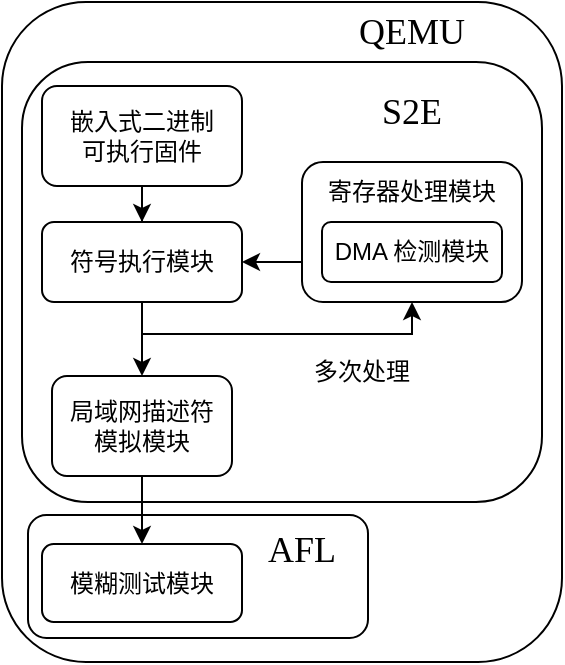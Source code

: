 <mxfile version="19.0.0" type="github" pages="7">
  <diagram id="nE82t7Sst-BgRWtlC8uI" name="系统结构">
    <mxGraphModel dx="1038" dy="527" grid="1" gridSize="10" guides="1" tooltips="1" connect="1" arrows="1" fold="1" page="1" pageScale="1" pageWidth="827" pageHeight="1169" math="0" shadow="0">
      <root>
        <mxCell id="0" />
        <mxCell id="1" parent="0" />
        <mxCell id="rAHRE5KFRPkHDP4VCmhV-14" value="" style="rounded=1;whiteSpace=wrap;html=1;fontFamily=Lucida Console;" parent="1" vertex="1">
          <mxGeometry x="190" y="130" width="280" height="330" as="geometry" />
        </mxCell>
        <mxCell id="rAHRE5KFRPkHDP4VCmhV-17" value="" style="rounded=1;whiteSpace=wrap;html=1;strokeWidth=1;fontFamily=Lucida Console;" parent="1" vertex="1">
          <mxGeometry x="200" y="160" width="260" height="220" as="geometry" />
        </mxCell>
        <mxCell id="rAHRE5KFRPkHDP4VCmhV-6" style="edgeStyle=orthogonalEdgeStyle;rounded=0;orthogonalLoop=1;jettySize=auto;html=1;fontFamily=Lucida Console;" parent="1" source="rAHRE5KFRPkHDP4VCmhV-1" target="rAHRE5KFRPkHDP4VCmhV-2" edge="1">
          <mxGeometry relative="1" as="geometry" />
        </mxCell>
        <mxCell id="rAHRE5KFRPkHDP4VCmhV-1" value="&lt;div&gt;嵌入式二进制&lt;/div&gt;&lt;div&gt;可执行固件&lt;/div&gt;" style="rounded=1;whiteSpace=wrap;html=1;fontFamily=Lucida Console;" parent="1" vertex="1">
          <mxGeometry x="210" y="172" width="100" height="50" as="geometry" />
        </mxCell>
        <mxCell id="rAHRE5KFRPkHDP4VCmhV-7" style="edgeStyle=orthogonalEdgeStyle;rounded=0;orthogonalLoop=1;jettySize=auto;html=1;fontFamily=Lucida Console;" parent="1" source="rAHRE5KFRPkHDP4VCmhV-2" target="rAHRE5KFRPkHDP4VCmhV-4" edge="1">
          <mxGeometry relative="1" as="geometry" />
        </mxCell>
        <mxCell id="rAHRE5KFRPkHDP4VCmhV-10" style="edgeStyle=orthogonalEdgeStyle;rounded=0;orthogonalLoop=1;jettySize=auto;html=1;entryX=0.5;entryY=1;entryDx=0;entryDy=0;fontFamily=Lucida Console;" parent="1" target="rAHRE5KFRPkHDP4VCmhV-3" edge="1">
          <mxGeometry relative="1" as="geometry">
            <Array as="points">
              <mxPoint x="260" y="296" />
              <mxPoint x="395" y="296" />
            </Array>
            <mxPoint x="260" y="276" as="sourcePoint" />
            <mxPoint x="395" y="276" as="targetPoint" />
          </mxGeometry>
        </mxCell>
        <mxCell id="rAHRE5KFRPkHDP4VCmhV-2" value="符号执行模块" style="rounded=1;whiteSpace=wrap;html=1;fontFamily=Lucida Console;" parent="1" vertex="1">
          <mxGeometry x="210" y="240" width="100" height="40" as="geometry" />
        </mxCell>
        <mxCell id="rAHRE5KFRPkHDP4VCmhV-11" style="edgeStyle=orthogonalEdgeStyle;rounded=0;orthogonalLoop=1;jettySize=auto;html=1;entryX=1;entryY=0.5;entryDx=0;entryDy=0;fontFamily=Lucida Console;" parent="1" source="rAHRE5KFRPkHDP4VCmhV-3" target="rAHRE5KFRPkHDP4VCmhV-2" edge="1">
          <mxGeometry relative="1" as="geometry">
            <Array as="points">
              <mxPoint x="330" y="260" />
              <mxPoint x="330" y="260" />
            </Array>
          </mxGeometry>
        </mxCell>
        <mxCell id="rAHRE5KFRPkHDP4VCmhV-3" value="" style="rounded=1;whiteSpace=wrap;html=1;fontFamily=Lucida Console;" parent="1" vertex="1">
          <mxGeometry x="340" y="210" width="110" height="70" as="geometry" />
        </mxCell>
        <mxCell id="rAHRE5KFRPkHDP4VCmhV-19" value="" style="rounded=1;whiteSpace=wrap;html=1;fontFamily=Lucida Console;" parent="1" vertex="1">
          <mxGeometry x="203" y="386.5" width="170" height="61.5" as="geometry" />
        </mxCell>
        <mxCell id="rAHRE5KFRPkHDP4VCmhV-12" style="edgeStyle=orthogonalEdgeStyle;rounded=0;orthogonalLoop=1;jettySize=auto;html=1;entryX=0.5;entryY=0;entryDx=0;entryDy=0;fontFamily=Lucida Console;" parent="1" source="rAHRE5KFRPkHDP4VCmhV-4" target="rAHRE5KFRPkHDP4VCmhV-5" edge="1">
          <mxGeometry relative="1" as="geometry" />
        </mxCell>
        <mxCell id="rAHRE5KFRPkHDP4VCmhV-4" value="&lt;div&gt;局域网描述符&lt;/div&gt;&lt;div&gt;模拟模块&lt;/div&gt;" style="rounded=1;whiteSpace=wrap;html=1;fontFamily=Lucida Console;" parent="1" vertex="1">
          <mxGeometry x="215" y="317" width="90" height="50" as="geometry" />
        </mxCell>
        <mxCell id="rAHRE5KFRPkHDP4VCmhV-5" value="模糊测试模块" style="rounded=1;whiteSpace=wrap;html=1;fontFamily=Lucida Console;" parent="1" vertex="1">
          <mxGeometry x="210" y="401" width="100" height="39" as="geometry" />
        </mxCell>
        <mxCell id="rAHRE5KFRPkHDP4VCmhV-13" value="多次处理" style="text;html=1;strokeColor=none;fillColor=none;align=center;verticalAlign=middle;whiteSpace=wrap;rounded=0;fontFamily=Lucida Console;" parent="1" vertex="1">
          <mxGeometry x="340" y="300" width="60" height="30" as="geometry" />
        </mxCell>
        <mxCell id="rAHRE5KFRPkHDP4VCmhV-15" value="QEMU" style="text;html=1;strokeColor=none;fillColor=none;align=center;verticalAlign=middle;whiteSpace=wrap;rounded=0;dashed=1;fontFamily=Lucida Console;fontSize=18;" parent="1" vertex="1">
          <mxGeometry x="365" y="130" width="60" height="30" as="geometry" />
        </mxCell>
        <mxCell id="rAHRE5KFRPkHDP4VCmhV-18" value="S2E" style="text;html=1;strokeColor=none;fillColor=none;align=center;verticalAlign=middle;whiteSpace=wrap;rounded=0;dashed=1;fontFamily=Lucida Console;fontSize=18;" parent="1" vertex="1">
          <mxGeometry x="365" y="170" width="60" height="30" as="geometry" />
        </mxCell>
        <mxCell id="rAHRE5KFRPkHDP4VCmhV-20" value="AFL" style="text;html=1;strokeColor=none;fillColor=none;align=center;verticalAlign=middle;whiteSpace=wrap;rounded=0;dashed=1;fontFamily=Lucida Console;fontSize=18;" parent="1" vertex="1">
          <mxGeometry x="310" y="388.5" width="60" height="31.5" as="geometry" />
        </mxCell>
        <mxCell id="Z4cevCgZ3b8IsnEyB7Fx-1" value="DMA 检测模块" style="rounded=1;whiteSpace=wrap;html=1;" parent="1" vertex="1">
          <mxGeometry x="350" y="240" width="90" height="30" as="geometry" />
        </mxCell>
        <mxCell id="Z4cevCgZ3b8IsnEyB7Fx-2" value="寄存器处理模块" style="text;html=1;strokeColor=none;fillColor=none;align=center;verticalAlign=middle;whiteSpace=wrap;rounded=0;" parent="1" vertex="1">
          <mxGeometry x="350" y="210" width="90" height="30" as="geometry" />
        </mxCell>
      </root>
    </mxGraphModel>
  </diagram>
  <diagram id="QO6tgRFM_uS9HsGCGXgm" name="stateRegs">
    <mxGraphModel dx="1038" dy="527" grid="1" gridSize="10" guides="1" tooltips="1" connect="1" arrows="1" fold="1" page="1" pageScale="1" pageWidth="827" pageHeight="1169" math="0" shadow="0">
      <root>
        <mxCell id="0" />
        <mxCell id="1" parent="0" />
        <mxCell id="sjK3bK2tMlIkLwq6b-C--11" style="edgeStyle=orthogonalEdgeStyle;rounded=0;orthogonalLoop=1;jettySize=auto;html=1;entryX=0;entryY=0.5;entryDx=0;entryDy=0;fontFamily=Lucida Console;fontSize=12;" parent="1" source="p0mA4CcjupdVkxjA83lO-1" target="sjK3bK2tMlIkLwq6b-C--1" edge="1">
          <mxGeometry relative="1" as="geometry" />
        </mxCell>
        <mxCell id="xzRoaH3L9oUf6qEcPGD4-3" style="edgeStyle=orthogonalEdgeStyle;rounded=0;orthogonalLoop=1;jettySize=auto;html=1;entryX=0;entryY=0.25;entryDx=0;entryDy=0;" parent="1" source="p0mA4CcjupdVkxjA83lO-1" target="p0mA4CcjupdVkxjA83lO-2" edge="1">
          <mxGeometry relative="1" as="geometry">
            <Array as="points">
              <mxPoint x="150" y="265" />
              <mxPoint x="150" y="138" />
            </Array>
          </mxGeometry>
        </mxCell>
        <mxCell id="p0mA4CcjupdVkxjA83lO-1" value="改变状态" style="rounded=1;whiteSpace=wrap;html=1;fontFamily=Lucida Console;fontSize=12;strokeWidth=1;" parent="1" vertex="1">
          <mxGeometry x="181.25" y="245" width="74.5" height="30" as="geometry" />
        </mxCell>
        <mxCell id="sjK3bK2tMlIkLwq6b-C--5" style="edgeStyle=orthogonalEdgeStyle;rounded=0;orthogonalLoop=1;jettySize=auto;html=1;fontFamily=Lucida Console;fontSize=12;" parent="1" source="p0mA4CcjupdVkxjA83lO-2" target="p0mA4CcjupdVkxjA83lO-4" edge="1">
          <mxGeometry relative="1" as="geometry" />
        </mxCell>
        <mxCell id="sjK3bK2tMlIkLwq6b-C--14" style="edgeStyle=orthogonalEdgeStyle;rounded=0;orthogonalLoop=1;jettySize=auto;html=1;entryX=0.5;entryY=0;entryDx=0;entryDy=0;fontFamily=Lucida Console;fontSize=12;" parent="1" source="p0mA4CcjupdVkxjA83lO-2" target="sjK3bK2tMlIkLwq6b-C--4" edge="1">
          <mxGeometry relative="1" as="geometry" />
        </mxCell>
        <mxCell id="p0mA4CcjupdVkxjA83lO-2" value="&lt;div style=&quot;font-size: 12px&quot;&gt;监测寄存器写&lt;/div&gt;" style="rounded=1;whiteSpace=wrap;html=1;fontFamily=Lucida Console;fontSize=12;strokeWidth=1;" parent="1" vertex="1">
          <mxGeometry x="177" y="130" width="83" height="30" as="geometry" />
        </mxCell>
        <mxCell id="sjK3bK2tMlIkLwq6b-C--6" style="edgeStyle=orthogonalEdgeStyle;rounded=0;orthogonalLoop=1;jettySize=auto;html=1;fontFamily=Lucida Console;fontSize=12;" parent="1" source="p0mA4CcjupdVkxjA83lO-4" target="p0mA4CcjupdVkxjA83lO-1" edge="1">
          <mxGeometry relative="1" as="geometry">
            <Array as="points">
              <mxPoint x="218" y="270" />
              <mxPoint x="218" y="270" />
            </Array>
          </mxGeometry>
        </mxCell>
        <mxCell id="xzRoaH3L9oUf6qEcPGD4-1" style="edgeStyle=orthogonalEdgeStyle;rounded=0;orthogonalLoop=1;jettySize=auto;html=1;entryX=0;entryY=0.25;entryDx=0;entryDy=0;" parent="1" source="p0mA4CcjupdVkxjA83lO-4" target="p0mA4CcjupdVkxjA83lO-2" edge="1">
          <mxGeometry relative="1" as="geometry">
            <Array as="points">
              <mxPoint x="150" y="200" />
              <mxPoint x="150" y="138" />
            </Array>
          </mxGeometry>
        </mxCell>
        <mxCell id="p0mA4CcjupdVkxjA83lO-4" value="&lt;div style=&quot;font-size: 13px&quot;&gt;&lt;font style=&quot;font-size: 13px&quot;&gt;状态变化&lt;/font&gt;&lt;/div&gt;&lt;div style=&quot;font-size: 13px&quot;&gt;&lt;font style=&quot;font-size: 13px&quot;&gt;条件触发&lt;/font&gt;&lt;/div&gt;" style="rhombus;whiteSpace=wrap;html=1;fontFamily=Lucida Console;fontSize=13;strokeWidth=1;" parent="1" vertex="1">
          <mxGeometry x="163.5" y="175" width="110" height="50" as="geometry" />
        </mxCell>
        <mxCell id="sjK3bK2tMlIkLwq6b-C--15" style="edgeStyle=orthogonalEdgeStyle;rounded=0;orthogonalLoop=1;jettySize=auto;html=1;entryX=0.5;entryY=0;entryDx=0;entryDy=0;fontFamily=Lucida Console;fontSize=12;" parent="1" source="sjK3bK2tMlIkLwq6b-C--1" target="sjK3bK2tMlIkLwq6b-C--3" edge="1">
          <mxGeometry relative="1" as="geometry" />
        </mxCell>
        <mxCell id="sjK3bK2tMlIkLwq6b-C--1" value="判别状态" style="rhombus;whiteSpace=wrap;html=1;fontFamily=Lucida Console;fontSize=12;strokeWidth=1;" parent="1" vertex="1">
          <mxGeometry x="293" y="240" width="79" height="40" as="geometry" />
        </mxCell>
        <mxCell id="sjK3bK2tMlIkLwq6b-C--18" style="edgeStyle=orthogonalEdgeStyle;rounded=0;orthogonalLoop=1;jettySize=auto;html=1;entryX=1;entryY=0.5;entryDx=0;entryDy=0;fontFamily=Lucida Console;fontSize=12;" parent="1" source="sjK3bK2tMlIkLwq6b-C--3" target="sjK3bK2tMlIkLwq6b-C--16" edge="1">
          <mxGeometry relative="1" as="geometry" />
        </mxCell>
        <mxCell id="sjK3bK2tMlIkLwq6b-C--3" value="改变返回值" style="rounded=1;whiteSpace=wrap;html=1;fontFamily=Lucida Console;fontSize=12;strokeWidth=1;" parent="1" vertex="1">
          <mxGeometry x="294" y="300" width="77" height="30" as="geometry" />
        </mxCell>
        <mxCell id="xzRoaH3L9oUf6qEcPGD4-4" style="edgeStyle=orthogonalEdgeStyle;rounded=0;orthogonalLoop=1;jettySize=auto;html=1;entryX=0.5;entryY=0;entryDx=0;entryDy=0;" parent="1" source="sjK3bK2tMlIkLwq6b-C--4" target="sjK3bK2tMlIkLwq6b-C--1" edge="1">
          <mxGeometry relative="1" as="geometry" />
        </mxCell>
        <mxCell id="sjK3bK2tMlIkLwq6b-C--4" value="监测寄存器读" style="rounded=1;whiteSpace=wrap;html=1;fontFamily=Lucida Console;fontSize=12;strokeWidth=1;" parent="1" vertex="1">
          <mxGeometry x="289" y="182.5" width="87" height="35" as="geometry" />
        </mxCell>
        <mxCell id="sjK3bK2tMlIkLwq6b-C--16" value="生成符号值或具体值" style="rounded=1;whiteSpace=wrap;html=1;fontFamily=Lucida Console;fontSize=12;strokeWidth=1;" parent="1" vertex="1">
          <mxGeometry x="153.5" y="297.5" width="120" height="35" as="geometry" />
        </mxCell>
      </root>
    </mxGraphModel>
  </diagram>
  <diagram id="dLi7Fgwwqg6hsa0oKMWj" name="简单寄存器">
    <mxGraphModel dx="1038" dy="527" grid="1" gridSize="10" guides="1" tooltips="1" connect="1" arrows="1" fold="1" page="1" pageScale="1" pageWidth="827" pageHeight="1169" math="0" shadow="0">
      <root>
        <mxCell id="0" />
        <mxCell id="1" parent="0" />
        <mxCell id="0J7h_9KJz-B0SUihUd5I-4" style="edgeStyle=orthogonalEdgeStyle;rounded=0;orthogonalLoop=1;jettySize=auto;html=1;entryX=0.5;entryY=0;entryDx=0;entryDy=0;fontFamily=Lucida Console;fontSize=12;" parent="1" source="0J7h_9KJz-B0SUihUd5I-1" target="0J7h_9KJz-B0SUihUd5I-2" edge="1">
          <mxGeometry relative="1" as="geometry" />
        </mxCell>
        <mxCell id="0J7h_9KJz-B0SUihUd5I-1" value="输入固件" style="rounded=1;whiteSpace=wrap;html=1;fontFamily=Lucida Console;fontSize=12;strokeWidth=1;" parent="1" vertex="1">
          <mxGeometry x="240" y="140" width="100" height="50" as="geometry" />
        </mxCell>
        <mxCell id="0J7h_9KJz-B0SUihUd5I-5" style="edgeStyle=orthogonalEdgeStyle;rounded=0;orthogonalLoop=1;jettySize=auto;html=1;fontFamily=Lucida Console;fontSize=12;" parent="1" source="0J7h_9KJz-B0SUihUd5I-2" target="0J7h_9KJz-B0SUihUd5I-3" edge="1">
          <mxGeometry relative="1" as="geometry" />
        </mxCell>
        <mxCell id="0J7h_9KJz-B0SUihUd5I-2" value="&lt;div&gt;特殊寄存器&lt;/div&gt;&lt;div&gt;特殊处理&lt;/div&gt;" style="rounded=1;whiteSpace=wrap;html=1;fontFamily=Lucida Console;fontSize=12;strokeWidth=1;" parent="1" vertex="1">
          <mxGeometry x="240" y="210" width="100" height="50" as="geometry" />
        </mxCell>
        <mxCell id="0J7h_9KJz-B0SUihUd5I-3" value="&lt;div&gt;其余寄存器&lt;/div&gt;&lt;div&gt;交给符号执行&lt;br&gt;&lt;/div&gt;" style="rounded=1;whiteSpace=wrap;html=1;fontFamily=Lucida Console;fontSize=12;strokeWidth=1;" parent="1" vertex="1">
          <mxGeometry x="240" y="280" width="100" height="50" as="geometry" />
        </mxCell>
      </root>
    </mxGraphModel>
  </diagram>
  <diagram id="5a1l8ZWmhHncDZ0eMIBK" name="normal-peripheral">
    <mxGraphModel dx="1038" dy="527" grid="1" gridSize="10" guides="1" tooltips="1" connect="1" arrows="1" fold="1" page="1" pageScale="1" pageWidth="827" pageHeight="1169" math="0" shadow="0">
      <root>
        <mxCell id="0" />
        <mxCell id="1" parent="0" />
        <mxCell id="ckRPrLF6z9kvrbaR56zv-40" value="" style="rounded=1;whiteSpace=wrap;html=1;fontSize=11;fillColor=#d5e8d4;strokeColor=#82b366;" parent="1" vertex="1">
          <mxGeometry x="401" y="320.5" width="239" height="79.5" as="geometry" />
        </mxCell>
        <mxCell id="ckRPrLF6z9kvrbaR56zv-37" value="" style="rounded=1;whiteSpace=wrap;html=1;fillColor=#d5e8d4;strokeColor=#82b366;" parent="1" vertex="1">
          <mxGeometry x="280" y="229" width="250" height="60" as="geometry" />
        </mxCell>
        <mxCell id="ckRPrLF6z9kvrbaR56zv-36" style="edgeStyle=orthogonalEdgeStyle;rounded=0;orthogonalLoop=1;jettySize=auto;html=1;entryX=0.5;entryY=0;entryDx=0;entryDy=0;" parent="1" source="ckRPrLF6z9kvrbaR56zv-1" target="ckRPrLF6z9kvrbaR56zv-4" edge="1">
          <mxGeometry relative="1" as="geometry">
            <Array as="points">
              <mxPoint x="335" y="230" />
              <mxPoint x="335" y="230" />
            </Array>
          </mxGeometry>
        </mxCell>
        <mxCell id="ckRPrLF6z9kvrbaR56zv-1" value="s2e 符号执行框架" style="rounded=1;whiteSpace=wrap;html=1;fillColor=#dae8fc;strokeColor=#6c8ebf;" parent="1" vertex="1">
          <mxGeometry x="284.25" y="180" width="107.5" height="40" as="geometry" />
        </mxCell>
        <mxCell id="ckRPrLF6z9kvrbaR56zv-42" style="edgeStyle=orthogonalEdgeStyle;rounded=0;orthogonalLoop=1;jettySize=auto;html=1;fontSize=11;" parent="1" source="ckRPrLF6z9kvrbaR56zv-4" target="ckRPrLF6z9kvrbaR56zv-16" edge="1">
          <mxGeometry relative="1" as="geometry">
            <Array as="points">
              <mxPoint x="340" y="300" />
              <mxPoint x="340" y="300" />
            </Array>
          </mxGeometry>
        </mxCell>
        <mxCell id="ckRPrLF6z9kvrbaR56zv-4" value="初始化数字值V" style="rounded=1;whiteSpace=wrap;html=1;fillColor=#dae8fc;strokeColor=#6c8ebf;" parent="1" vertex="1">
          <mxGeometry x="287.5" y="242" width="95" height="40" as="geometry" />
        </mxCell>
        <mxCell id="ckRPrLF6z9kvrbaR56zv-39" style="edgeStyle=orthogonalEdgeStyle;rounded=0;orthogonalLoop=1;jettySize=auto;html=1;entryX=0.801;entryY=0.994;entryDx=0;entryDy=0;entryPerimeter=0;fontSize=11;" parent="1" source="ckRPrLF6z9kvrbaR56zv-5" target="ckRPrLF6z9kvrbaR56zv-8" edge="1">
          <mxGeometry relative="1" as="geometry">
            <Array as="points">
              <mxPoint x="560" y="330" />
              <mxPoint x="484" y="330" />
            </Array>
          </mxGeometry>
        </mxCell>
        <mxCell id="ckRPrLF6z9kvrbaR56zv-5" value="对V 赋值" style="rounded=1;whiteSpace=wrap;html=1;fillColor=#dae8fc;strokeColor=#6c8ebf;" parent="1" vertex="1">
          <mxGeometry x="550" y="343.5" width="80" height="35" as="geometry" />
        </mxCell>
        <mxCell id="ckRPrLF6z9kvrbaR56zv-28" style="edgeStyle=orthogonalEdgeStyle;rounded=0;orthogonalLoop=1;jettySize=auto;html=1;" parent="1" source="ckRPrLF6z9kvrbaR56zv-6" target="ckRPrLF6z9kvrbaR56zv-8" edge="1">
          <mxGeometry relative="1" as="geometry">
            <Array as="points">
              <mxPoint x="469" y="320" />
              <mxPoint x="469" y="320" />
            </Array>
          </mxGeometry>
        </mxCell>
        <mxCell id="ckRPrLF6z9kvrbaR56zv-32" style="edgeStyle=orthogonalEdgeStyle;rounded=0;orthogonalLoop=1;jettySize=auto;html=1;entryX=0;entryY=0.5;entryDx=0;entryDy=0;" parent="1" source="ckRPrLF6z9kvrbaR56zv-6" target="ckRPrLF6z9kvrbaR56zv-5" edge="1">
          <mxGeometry relative="1" as="geometry" />
        </mxCell>
        <mxCell id="ckRPrLF6z9kvrbaR56zv-6" value="&lt;div&gt;根据内存地址&lt;/div&gt;&lt;div&gt;进行判断&lt;/div&gt;" style="rhombus;whiteSpace=wrap;html=1;fillColor=#fff2cc;strokeColor=#d6b656;" parent="1" vertex="1">
          <mxGeometry x="414" y="329" width="110" height="64" as="geometry" />
        </mxCell>
        <mxCell id="ckRPrLF6z9kvrbaR56zv-25" style="edgeStyle=orthogonalEdgeStyle;rounded=0;orthogonalLoop=1;jettySize=auto;html=1;entryX=1;entryY=0.5;entryDx=0;entryDy=0;" parent="1" source="ckRPrLF6z9kvrbaR56zv-8" target="ckRPrLF6z9kvrbaR56zv-1" edge="1">
          <mxGeometry relative="1" as="geometry">
            <Array as="points">
              <mxPoint x="440" y="200" />
            </Array>
          </mxGeometry>
        </mxCell>
        <mxCell id="ckRPrLF6z9kvrbaR56zv-8" value="&lt;div&gt;利用V生成具体&lt;/div&gt;&lt;div&gt;或符号值&lt;/div&gt;" style="rounded=1;whiteSpace=wrap;html=1;fillColor=#dae8fc;strokeColor=#6c8ebf;" parent="1" vertex="1">
          <mxGeometry x="407" y="240" width="96" height="40" as="geometry" />
        </mxCell>
        <mxCell id="ckRPrLF6z9kvrbaR56zv-30" style="edgeStyle=orthogonalEdgeStyle;rounded=0;orthogonalLoop=1;jettySize=auto;html=1;entryX=0;entryY=0.5;entryDx=0;entryDy=0;" parent="1" source="ckRPrLF6z9kvrbaR56zv-16" target="ckRPrLF6z9kvrbaR56zv-6" edge="1">
          <mxGeometry relative="1" as="geometry" />
        </mxCell>
        <mxCell id="ckRPrLF6z9kvrbaR56zv-16" value="传入的参数" style="swimlane;fontStyle=0;childLayout=stackLayout;horizontal=1;startSize=30;horizontalStack=0;resizeParent=1;resizeParentMax=0;resizeLast=0;collapsible=1;marginBottom=0;fillColor=#dae8fc;strokeColor=#6c8ebf;" parent="1" vertex="1">
          <mxGeometry x="288" y="300" width="95" height="120" as="geometry" />
        </mxCell>
        <mxCell id="ckRPrLF6z9kvrbaR56zv-17" value="寄存器内存地址" style="text;strokeColor=#82b366;fillColor=#d5e8d4;align=left;verticalAlign=middle;spacingLeft=4;spacingRight=4;overflow=hidden;points=[[0,0.5],[1,0.5]];portConstraint=eastwest;rotatable=0;" parent="ckRPrLF6z9kvrbaR56zv-16" vertex="1">
          <mxGeometry y="30" width="95" height="30" as="geometry" />
        </mxCell>
        <mxCell id="ckRPrLF6z9kvrbaR56zv-18" value="寄存器内的值" style="text;strokeColor=#6c8ebf;fillColor=#dae8fc;align=left;verticalAlign=middle;spacingLeft=4;spacingRight=4;overflow=hidden;points=[[0,0.5],[1,0.5]];portConstraint=eastwest;rotatable=0;" parent="ckRPrLF6z9kvrbaR56zv-16" vertex="1">
          <mxGeometry y="60" width="95" height="30" as="geometry" />
        </mxCell>
        <mxCell id="ckRPrLF6z9kvrbaR56zv-19" value="指向 V 的指针" style="text;strokeColor=#82b366;fillColor=#d5e8d4;align=left;verticalAlign=middle;spacingLeft=4;spacingRight=4;overflow=hidden;points=[[0,0.5],[1,0.5]];portConstraint=eastwest;rotatable=0;" parent="ckRPrLF6z9kvrbaR56zv-16" vertex="1">
          <mxGeometry y="90" width="95" height="30" as="geometry" />
        </mxCell>
        <mxCell id="ckRPrLF6z9kvrbaR56zv-38" value="&lt;div style=&quot;font-size: 11px;&quot;&gt;监&lt;/div&gt;&lt;div style=&quot;font-size: 11px;&quot;&gt;控&lt;/div&gt;&lt;div style=&quot;font-size: 11px;&quot;&gt;函&lt;/div&gt;&lt;div style=&quot;font-size: 11px;&quot;&gt;数&lt;/div&gt;" style="text;html=1;strokeColor=none;fillColor=none;align=center;verticalAlign=middle;whiteSpace=wrap;rounded=0;fontSize=11;" parent="1" vertex="1">
          <mxGeometry x="500" y="229" width="32" height="60" as="geometry" />
        </mxCell>
        <mxCell id="ckRPrLF6z9kvrbaR56zv-41" value="具体函数" style="text;html=1;strokeColor=none;fillColor=none;align=center;verticalAlign=middle;whiteSpace=wrap;rounded=0;fontSize=11;" parent="1" vertex="1">
          <mxGeometry x="575" y="318" width="60" height="30" as="geometry" />
        </mxCell>
      </root>
    </mxGraphModel>
  </diagram>
  <diagram id="0EYNLafy1CXaOQUrjuML" name="ETH block">
    <mxGraphModel dx="1038" dy="527" grid="1" gridSize="10" guides="1" tooltips="1" connect="1" arrows="1" fold="1" page="1" pageScale="1" pageWidth="827" pageHeight="1169" math="0" shadow="0">
      <root>
        <mxCell id="0" />
        <mxCell id="1" parent="0" />
        <mxCell id="NP2Zr7fTc2TJIHVX4eCN-40" value="" style="rounded=0;whiteSpace=wrap;html=1;fontSize=11;fillColor=#f8cecc;strokeColor=#b85450;" parent="1" vertex="1">
          <mxGeometry x="50" y="80" width="60" height="270" as="geometry" />
        </mxCell>
        <mxCell id="NP2Zr7fTc2TJIHVX4eCN-38" value="" style="rounded=0;whiteSpace=wrap;html=1;fontSize=11;fillColor=#fff2cc;strokeColor=#d6b656;" parent="1" vertex="1">
          <mxGeometry x="120" y="80" width="220" height="270" as="geometry" />
        </mxCell>
        <mxCell id="NP2Zr7fTc2TJIHVX4eCN-29" style="edgeStyle=orthogonalEdgeStyle;rounded=0;orthogonalLoop=1;jettySize=auto;html=1;fontSize=11;startArrow=classic;startFill=1;entryX=0.001;entryY=0.347;entryDx=0;entryDy=0;entryPerimeter=0;" parent="1" source="NP2Zr7fTc2TJIHVX4eCN-22" target="NP2Zr7fTc2TJIHVX4eCN-20" edge="1">
          <mxGeometry relative="1" as="geometry">
            <mxPoint x="350" y="170" as="targetPoint" />
            <Array as="points">
              <mxPoint x="350" y="170" />
            </Array>
          </mxGeometry>
        </mxCell>
        <mxCell id="NP2Zr7fTc2TJIHVX4eCN-22" value="" style="rounded=0;whiteSpace=wrap;html=1;fontSize=11;fillColor=#dae8fc;strokeColor=#6c8ebf;" parent="1" vertex="1">
          <mxGeometry x="124" y="140" width="210" height="60" as="geometry" />
        </mxCell>
        <mxCell id="NP2Zr7fTc2TJIHVX4eCN-31" value="MDC" style="edgeStyle=orthogonalEdgeStyle;rounded=0;orthogonalLoop=1;jettySize=auto;html=1;entryX=0;entryY=0.75;entryDx=0;entryDy=0;fontSize=11;startArrow=none;startFill=0;" parent="1" source="NP2Zr7fTc2TJIHVX4eCN-20" target="NP2Zr7fTc2TJIHVX4eCN-17" edge="1">
          <mxGeometry relative="1" as="geometry">
            <Array as="points">
              <mxPoint x="550" y="275" />
              <mxPoint x="550" y="275" />
            </Array>
          </mxGeometry>
        </mxCell>
        <mxCell id="NP2Zr7fTc2TJIHVX4eCN-20" value="" style="rounded=0;whiteSpace=wrap;html=1;fontSize=11;fillColor=#dae8fc;strokeColor=#6c8ebf;" parent="1" vertex="1">
          <mxGeometry x="355" y="80" width="170" height="260" as="geometry" />
        </mxCell>
        <mxCell id="NP2Zr7fTc2TJIHVX4eCN-19" value="" style="rounded=0;whiteSpace=wrap;html=1;fontSize=11;fillColor=#dae8fc;strokeColor=#6c8ebf;" parent="1" vertex="1">
          <mxGeometry x="235" y="235" width="90" height="110" as="geometry" />
        </mxCell>
        <mxCell id="NP2Zr7fTc2TJIHVX4eCN-1" value="AHB Slave interface" style="rounded=0;whiteSpace=wrap;html=1;fontSize=11;rotation=-90;fillColor=#d5e8d4;strokeColor=#82b366;" parent="1" vertex="1">
          <mxGeometry x="20" y="150" width="120" height="30" as="geometry" />
        </mxCell>
        <mxCell id="NP2Zr7fTc2TJIHVX4eCN-3" value="&lt;div&gt;Bus matrix&lt;/div&gt;" style="shape=trapezoid;perimeter=trapezoidPerimeter;whiteSpace=wrap;html=1;fixedSize=1;fontSize=11;rotation=-90;fillColor=#d5e8d4;strokeColor=#82b366;" parent="1" vertex="1">
          <mxGeometry x="25" y="280" width="110" height="20" as="geometry" />
        </mxCell>
        <mxCell id="NP2Zr7fTc2TJIHVX4eCN-24" style="edgeStyle=orthogonalEdgeStyle;rounded=0;orthogonalLoop=1;jettySize=auto;html=1;fontSize=11;" parent="1" source="NP2Zr7fTc2TJIHVX4eCN-5" target="NP2Zr7fTc2TJIHVX4eCN-3" edge="1">
          <mxGeometry relative="1" as="geometry" />
        </mxCell>
        <mxCell id="NP2Zr7fTc2TJIHVX4eCN-25" style="edgeStyle=orthogonalEdgeStyle;rounded=0;orthogonalLoop=1;jettySize=auto;html=1;fontSize=11;" parent="1" source="NP2Zr7fTc2TJIHVX4eCN-5" target="NP2Zr7fTc2TJIHVX4eCN-19" edge="1">
          <mxGeometry relative="1" as="geometry" />
        </mxCell>
        <mxCell id="NP2Zr7fTc2TJIHVX4eCN-5" value="&lt;div&gt;Ethenet&lt;/div&gt;&lt;div&gt;DMA&lt;br&gt;&lt;/div&gt;" style="rounded=0;whiteSpace=wrap;html=1;fontSize=11;fillColor=#d5e8d4;strokeColor=#82b366;" parent="1" vertex="1">
          <mxGeometry x="140" y="270" width="60" height="40" as="geometry" />
        </mxCell>
        <mxCell id="NP2Zr7fTc2TJIHVX4eCN-23" style="edgeStyle=orthogonalEdgeStyle;rounded=0;orthogonalLoop=1;jettySize=auto;html=1;fontSize=11;startArrow=classic;startFill=1;exitX=0.004;exitY=0.451;exitDx=0;exitDy=0;exitPerimeter=0;entryX=0.481;entryY=0.974;entryDx=0;entryDy=0;entryPerimeter=0;" parent="1" source="NP2Zr7fTc2TJIHVX4eCN-22" target="NP2Zr7fTc2TJIHVX4eCN-1" edge="1">
          <mxGeometry relative="1" as="geometry">
            <mxPoint x="125" y="135" as="sourcePoint" />
            <mxPoint x="110" y="167" as="targetPoint" />
          </mxGeometry>
        </mxCell>
        <mxCell id="NP2Zr7fTc2TJIHVX4eCN-6" value="&lt;div&gt;DMA control &amp;amp;&lt;/div&gt;&lt;div&gt;status register&lt;br&gt;&lt;/div&gt;" style="rounded=0;whiteSpace=wrap;html=1;fontSize=11;fillColor=#d5e8d4;strokeColor=#82b366;" parent="1" vertex="1">
          <mxGeometry x="134" y="147.5" width="90" height="45" as="geometry" />
        </mxCell>
        <mxCell id="NP2Zr7fTc2TJIHVX4eCN-7" value="&lt;div&gt;Operation mode&lt;/div&gt;&lt;div&gt;register&lt;br&gt;&lt;/div&gt;" style="rounded=0;whiteSpace=wrap;html=1;fontSize=11;fillColor=#d5e8d4;strokeColor=#82b366;" parent="1" vertex="1">
          <mxGeometry x="234" y="147.5" width="90" height="45" as="geometry" />
        </mxCell>
        <mxCell id="NP2Zr7fTc2TJIHVX4eCN-26" style="edgeStyle=orthogonalEdgeStyle;rounded=0;orthogonalLoop=1;jettySize=auto;html=1;fontSize=11;startArrow=classic;startFill=1;" parent="1" source="NP2Zr7fTc2TJIHVX4eCN-8" edge="1">
          <mxGeometry relative="1" as="geometry">
            <mxPoint x="355" y="265" as="targetPoint" />
            <Array as="points">
              <mxPoint x="355" y="265" />
            </Array>
          </mxGeometry>
        </mxCell>
        <mxCell id="NP2Zr7fTc2TJIHVX4eCN-8" value="&lt;div&gt;2 Kbyte&lt;/div&gt;&lt;div&gt;RX FIFO&lt;br&gt;&lt;/div&gt;" style="rounded=0;whiteSpace=wrap;html=1;fontSize=11;fillColor=#d5e8d4;strokeColor=#82b366;" parent="1" vertex="1">
          <mxGeometry x="245" y="245" width="70" height="40" as="geometry" />
        </mxCell>
        <mxCell id="NP2Zr7fTc2TJIHVX4eCN-28" style="edgeStyle=orthogonalEdgeStyle;rounded=0;orthogonalLoop=1;jettySize=auto;html=1;entryX=-0.002;entryY=0.904;entryDx=0;entryDy=0;entryPerimeter=0;fontSize=11;startArrow=classic;startFill=1;" parent="1" source="NP2Zr7fTc2TJIHVX4eCN-9" target="NP2Zr7fTc2TJIHVX4eCN-20" edge="1">
          <mxGeometry relative="1" as="geometry">
            <Array as="points">
              <mxPoint x="345" y="315" />
              <mxPoint x="345" y="315" />
            </Array>
          </mxGeometry>
        </mxCell>
        <mxCell id="NP2Zr7fTc2TJIHVX4eCN-9" value="&lt;div&gt;2 Kbyte&lt;/div&gt;&lt;div&gt;TX FIFO&lt;br&gt;&lt;/div&gt;" style="rounded=0;whiteSpace=wrap;html=1;fontSize=11;fillColor=#d5e8d4;strokeColor=#82b366;" parent="1" vertex="1">
          <mxGeometry x="245" y="295" width="70" height="40" as="geometry" />
        </mxCell>
        <mxCell id="NP2Zr7fTc2TJIHVX4eCN-10" value="&lt;div&gt;MAC &lt;br&gt;&lt;/div&gt;&lt;div&gt;control&lt;/div&gt;&lt;div&gt;registers&lt;br&gt;&lt;/div&gt;" style="rounded=0;whiteSpace=wrap;html=1;fontSize=11;fillColor=#d5e8d4;strokeColor=#82b366;" parent="1" vertex="1">
          <mxGeometry x="380" y="157.5" width="120" height="60" as="geometry" />
        </mxCell>
        <mxCell id="NP2Zr7fTc2TJIHVX4eCN-11" value="&lt;div&gt;checksum&lt;/div&gt;&lt;div&gt;offload&lt;br&gt;&lt;/div&gt;" style="rounded=0;whiteSpace=wrap;html=1;fontSize=11;fillColor=#d5e8d4;strokeColor=#82b366;" parent="1" vertex="1">
          <mxGeometry x="365" y="245" width="70" height="40" as="geometry" />
        </mxCell>
        <mxCell id="NP2Zr7fTc2TJIHVX4eCN-12" value="&lt;div&gt;PTP&lt;/div&gt;&lt;div&gt;IEEE 1588&lt;br&gt;&lt;/div&gt;" style="rounded=0;whiteSpace=wrap;html=1;fontSize=11;fillColor=#d5e8d4;strokeColor=#82b366;" parent="1" vertex="1">
          <mxGeometry x="445" y="245" width="70" height="40" as="geometry" />
        </mxCell>
        <mxCell id="NP2Zr7fTc2TJIHVX4eCN-13" value="PMT" style="rounded=0;whiteSpace=wrap;html=1;fontSize=11;fillColor=#d5e8d4;strokeColor=#82b366;" parent="1" vertex="1">
          <mxGeometry x="365" y="295" width="70" height="40" as="geometry" />
        </mxCell>
        <mxCell id="NP2Zr7fTc2TJIHVX4eCN-14" value="MMC" style="rounded=0;whiteSpace=wrap;html=1;fontSize=11;fillColor=#d5e8d4;strokeColor=#82b366;" parent="1" vertex="1">
          <mxGeometry x="445" y="295" width="70" height="40" as="geometry" />
        </mxCell>
        <mxCell id="NP2Zr7fTc2TJIHVX4eCN-35" value="MII" style="edgeStyle=orthogonalEdgeStyle;rounded=0;orthogonalLoop=1;jettySize=auto;html=1;fontSize=11;startArrow=none;startFill=0;exitX=0.25;exitY=0;exitDx=0;exitDy=0;" parent="1" source="NP2Zr7fTc2TJIHVX4eCN-15" edge="1">
          <mxGeometry relative="1" as="geometry">
            <mxPoint x="540" y="110" as="targetPoint" />
            <Array as="points">
              <mxPoint x="640" y="160" />
              <mxPoint x="540" y="160" />
            </Array>
          </mxGeometry>
        </mxCell>
        <mxCell id="NP2Zr7fTc2TJIHVX4eCN-37" style="edgeStyle=orthogonalEdgeStyle;rounded=0;orthogonalLoop=1;jettySize=auto;html=1;entryX=0;entryY=0.25;entryDx=0;entryDy=0;fontSize=11;startArrow=classic;startFill=1;" parent="1" source="NP2Zr7fTc2TJIHVX4eCN-15" target="NP2Zr7fTc2TJIHVX4eCN-17" edge="1">
          <mxGeometry relative="1" as="geometry" />
        </mxCell>
        <mxCell id="NP2Zr7fTc2TJIHVX4eCN-15" value="Select" style="shape=offPageConnector;whiteSpace=wrap;html=1;fontSize=11;rotation=-90;fillColor=#d5e8d4;strokeColor=#82b366;" parent="1" vertex="1">
          <mxGeometry x="620" y="125" width="80" height="40" as="geometry" />
        </mxCell>
        <mxCell id="NP2Zr7fTc2TJIHVX4eCN-30" style="edgeStyle=orthogonalEdgeStyle;rounded=0;orthogonalLoop=1;jettySize=auto;html=1;entryX=0.999;entryY=0.118;entryDx=0;entryDy=0;entryPerimeter=0;fontSize=11;startArrow=classic;startFill=1;" parent="1" source="NP2Zr7fTc2TJIHVX4eCN-16" target="NP2Zr7fTc2TJIHVX4eCN-20" edge="1">
          <mxGeometry relative="1" as="geometry" />
        </mxCell>
        <mxCell id="NP2Zr7fTc2TJIHVX4eCN-36" style="edgeStyle=orthogonalEdgeStyle;rounded=0;orthogonalLoop=1;jettySize=auto;html=1;entryX=0.818;entryY=0;entryDx=0;entryDy=0;entryPerimeter=0;fontSize=11;startArrow=none;startFill=0;" parent="1" source="NP2Zr7fTc2TJIHVX4eCN-16" target="NP2Zr7fTc2TJIHVX4eCN-15" edge="1">
          <mxGeometry relative="1" as="geometry">
            <Array as="points">
              <mxPoint x="640" y="120" />
            </Array>
          </mxGeometry>
        </mxCell>
        <mxCell id="NP2Zr7fTc2TJIHVX4eCN-16" value="&lt;div&gt;RMII&lt;/div&gt;&lt;div&gt;Interface&lt;br&gt;&lt;/div&gt;" style="rounded=0;whiteSpace=wrap;html=1;fontSize=11;fillColor=#d5e8d4;strokeColor=#82b366;" parent="1" vertex="1">
          <mxGeometry x="550" y="80" width="60" height="60" as="geometry" />
        </mxCell>
        <mxCell id="NP2Zr7fTc2TJIHVX4eCN-33" value="MDIO" style="edgeStyle=orthogonalEdgeStyle;rounded=0;orthogonalLoop=1;jettySize=auto;html=1;entryX=1.002;entryY=0.912;entryDx=0;entryDy=0;entryPerimeter=0;fontSize=11;startArrow=none;startFill=0;" parent="1" source="NP2Zr7fTc2TJIHVX4eCN-17" target="NP2Zr7fTc2TJIHVX4eCN-20" edge="1">
          <mxGeometry relative="1" as="geometry">
            <Array as="points">
              <mxPoint x="670" y="317" />
              <mxPoint x="670" y="317" />
            </Array>
          </mxGeometry>
        </mxCell>
        <mxCell id="NP2Zr7fTc2TJIHVX4eCN-17" value="&lt;div&gt;External&lt;/div&gt;&lt;div&gt;PHY&lt;br&gt;&lt;/div&gt;" style="rounded=0;whiteSpace=wrap;html=1;fontSize=11;fillColor=#d5e8d4;strokeColor=#82b366;" parent="1" vertex="1">
          <mxGeometry x="710" y="80" width="60" height="260" as="geometry" />
        </mxCell>
        <mxCell id="NP2Zr7fTc2TJIHVX4eCN-21" value="&lt;div&gt;Media access control&lt;/div&gt;&lt;div&gt;MAC 802.3&lt;br&gt;&lt;/div&gt;" style="text;html=1;strokeColor=none;fillColor=none;align=center;verticalAlign=middle;whiteSpace=wrap;rounded=0;fontSize=11;" parent="1" vertex="1">
          <mxGeometry x="390" y="105" width="100" height="45" as="geometry" />
        </mxCell>
      </root>
    </mxGraphModel>
  </diagram>
  <diagram id="-RWtgkQBKceWn5tr53ti" name="MACRegs">
    <mxGraphModel dx="1038" dy="527" grid="1" gridSize="10" guides="1" tooltips="1" connect="1" arrows="1" fold="1" page="1" pageScale="1" pageWidth="827" pageHeight="1169" math="0" shadow="0">
      <root>
        <mxCell id="0" />
        <mxCell id="1" parent="0" />
        <mxCell id="ILDKcyqLSbA14FAXkanf-1" value="" style="rounded=0;whiteSpace=wrap;html=1;" parent="1" vertex="1">
          <mxGeometry x="80" y="135" width="550" height="60" as="geometry" />
        </mxCell>
        <mxCell id="ILDKcyqLSbA14FAXkanf-2" value="Reserved" style="text;html=1;strokeColor=none;fillColor=none;align=center;verticalAlign=middle;whiteSpace=wrap;rounded=0;" parent="1" vertex="1">
          <mxGeometry x="90" y="150" width="60" height="30" as="geometry" />
        </mxCell>
        <mxCell id="ILDKcyqLSbA14FAXkanf-3" value="" style="rounded=0;whiteSpace=wrap;html=1;" parent="1" vertex="1">
          <mxGeometry x="610" y="135" width="30" height="60" as="geometry" />
        </mxCell>
        <mxCell id="ILDKcyqLSbA14FAXkanf-4" value="MB" style="text;html=1;strokeColor=none;fillColor=none;align=center;verticalAlign=middle;whiteSpace=wrap;rounded=0;" parent="1" vertex="1">
          <mxGeometry x="610" y="140" width="30" height="25" as="geometry" />
        </mxCell>
        <mxCell id="ILDKcyqLSbA14FAXkanf-5" value="" style="rounded=0;whiteSpace=wrap;html=1;" parent="1" vertex="1">
          <mxGeometry x="580" y="135" width="30" height="60" as="geometry" />
        </mxCell>
        <mxCell id="ILDKcyqLSbA14FAXkanf-6" value="" style="rounded=0;whiteSpace=wrap;html=1;" parent="1" vertex="1">
          <mxGeometry x="490" y="135" width="90" height="60" as="geometry" />
        </mxCell>
        <mxCell id="ILDKcyqLSbA14FAXkanf-7" value="Reserved" style="rounded=0;whiteSpace=wrap;html=1;rotation=-90;" parent="1" vertex="1">
          <mxGeometry x="445" y="150" width="60" height="30" as="geometry" />
        </mxCell>
        <mxCell id="ILDKcyqLSbA14FAXkanf-8" value="" style="rounded=0;whiteSpace=wrap;html=1;fontStyle=1" parent="1" vertex="1">
          <mxGeometry x="310" y="135" width="150" height="60" as="geometry" />
        </mxCell>
        <mxCell id="ILDKcyqLSbA14FAXkanf-9" value="" style="rounded=0;whiteSpace=wrap;html=1;fontStyle=1" parent="1" vertex="1">
          <mxGeometry x="160" y="135" width="150" height="60" as="geometry" />
        </mxCell>
        <mxCell id="ILDKcyqLSbA14FAXkanf-10" value="" style="rounded=0;whiteSpace=wrap;html=1;" parent="1" vertex="1">
          <mxGeometry x="160" y="170" width="30" height="25" as="geometry" />
        </mxCell>
        <mxCell id="ILDKcyqLSbA14FAXkanf-11" value="" style="rounded=0;whiteSpace=wrap;html=1;" parent="1" vertex="1">
          <mxGeometry x="190" y="170" width="30" height="25" as="geometry" />
        </mxCell>
        <mxCell id="ILDKcyqLSbA14FAXkanf-12" value="" style="rounded=0;whiteSpace=wrap;html=1;" parent="1" vertex="1">
          <mxGeometry x="220" y="170" width="30" height="25" as="geometry" />
        </mxCell>
        <mxCell id="ILDKcyqLSbA14FAXkanf-14" value="" style="rounded=0;whiteSpace=wrap;html=1;" parent="1" vertex="1">
          <mxGeometry x="250" y="170" width="30" height="25" as="geometry" />
        </mxCell>
        <mxCell id="ILDKcyqLSbA14FAXkanf-15" value="" style="rounded=0;whiteSpace=wrap;html=1;" parent="1" vertex="1">
          <mxGeometry x="280" y="170" width="30" height="25" as="geometry" />
        </mxCell>
        <mxCell id="ILDKcyqLSbA14FAXkanf-16" value="" style="rounded=0;whiteSpace=wrap;html=1;" parent="1" vertex="1">
          <mxGeometry x="310" y="170" width="30" height="25" as="geometry" />
        </mxCell>
        <mxCell id="ILDKcyqLSbA14FAXkanf-17" value="" style="rounded=0;whiteSpace=wrap;html=1;" parent="1" vertex="1">
          <mxGeometry x="340" y="170" width="30" height="25" as="geometry" />
        </mxCell>
        <mxCell id="ILDKcyqLSbA14FAXkanf-18" value="" style="rounded=0;whiteSpace=wrap;html=1;" parent="1" vertex="1">
          <mxGeometry x="370" y="170" width="30" height="25" as="geometry" />
        </mxCell>
        <mxCell id="ILDKcyqLSbA14FAXkanf-19" value="" style="rounded=0;whiteSpace=wrap;html=1;" parent="1" vertex="1">
          <mxGeometry x="400" y="170" width="30" height="25" as="geometry" />
        </mxCell>
        <mxCell id="ILDKcyqLSbA14FAXkanf-20" value="" style="rounded=0;whiteSpace=wrap;html=1;" parent="1" vertex="1">
          <mxGeometry x="430" y="170" width="30" height="25" as="geometry" />
        </mxCell>
        <mxCell id="ILDKcyqLSbA14FAXkanf-21" value="" style="rounded=0;whiteSpace=wrap;html=1;" parent="1" vertex="1">
          <mxGeometry x="490" y="170" width="30" height="25" as="geometry" />
        </mxCell>
        <mxCell id="ILDKcyqLSbA14FAXkanf-22" value="" style="rounded=0;whiteSpace=wrap;html=1;" parent="1" vertex="1">
          <mxGeometry x="520" y="170" width="30" height="25" as="geometry" />
        </mxCell>
        <mxCell id="ILDKcyqLSbA14FAXkanf-23" value="" style="rounded=0;whiteSpace=wrap;html=1;" parent="1" vertex="1">
          <mxGeometry x="550" y="170" width="30" height="25" as="geometry" />
        </mxCell>
        <mxCell id="ILDKcyqLSbA14FAXkanf-24" value="" style="rounded=0;whiteSpace=wrap;html=1;" parent="1" vertex="1">
          <mxGeometry x="580" y="170" width="30" height="25" as="geometry" />
        </mxCell>
        <mxCell id="ILDKcyqLSbA14FAXkanf-25" value="" style="rounded=0;whiteSpace=wrap;html=1;" parent="1" vertex="1">
          <mxGeometry x="610" y="170" width="30" height="25" as="geometry" />
        </mxCell>
        <mxCell id="ILDKcyqLSbA14FAXkanf-26" value="0" style="text;html=1;strokeColor=none;fillColor=none;align=center;verticalAlign=middle;whiteSpace=wrap;rounded=0;" parent="1" vertex="1">
          <mxGeometry x="615" y="110" width="20" height="20" as="geometry" />
        </mxCell>
        <mxCell id="ILDKcyqLSbA14FAXkanf-27" value="1" style="text;html=1;strokeColor=none;fillColor=none;align=center;verticalAlign=middle;whiteSpace=wrap;rounded=0;" parent="1" vertex="1">
          <mxGeometry x="585" y="110" width="20" height="20" as="geometry" />
        </mxCell>
        <mxCell id="ILDKcyqLSbA14FAXkanf-29" value="2" style="text;html=1;strokeColor=none;fillColor=none;align=center;verticalAlign=middle;whiteSpace=wrap;rounded=0;" parent="1" vertex="1">
          <mxGeometry x="555" y="110" width="20" height="20" as="geometry" />
        </mxCell>
        <mxCell id="ILDKcyqLSbA14FAXkanf-30" value="3" style="text;html=1;strokeColor=none;fillColor=none;align=center;verticalAlign=middle;whiteSpace=wrap;rounded=0;" parent="1" vertex="1">
          <mxGeometry x="525" y="110" width="20" height="20" as="geometry" />
        </mxCell>
        <mxCell id="ILDKcyqLSbA14FAXkanf-31" value="4" style="text;html=1;strokeColor=none;fillColor=none;align=center;verticalAlign=middle;whiteSpace=wrap;rounded=0;" parent="1" vertex="1">
          <mxGeometry x="495" y="110" width="20" height="20" as="geometry" />
        </mxCell>
        <mxCell id="ILDKcyqLSbA14FAXkanf-32" value="MW" style="text;html=1;strokeColor=none;fillColor=none;align=center;verticalAlign=middle;whiteSpace=wrap;rounded=0;" parent="1" vertex="1">
          <mxGeometry x="580" y="140" width="30" height="25" as="geometry" />
        </mxCell>
        <mxCell id="ILDKcyqLSbA14FAXkanf-33" value="5" style="text;html=1;strokeColor=none;fillColor=none;align=center;verticalAlign=middle;whiteSpace=wrap;rounded=0;" parent="1" vertex="1">
          <mxGeometry x="465" y="110" width="20" height="20" as="geometry" />
        </mxCell>
        <mxCell id="ILDKcyqLSbA14FAXkanf-36" value="MR" style="text;html=1;strokeColor=none;fillColor=none;align=center;verticalAlign=middle;whiteSpace=wrap;rounded=0;" parent="1" vertex="1">
          <mxGeometry x="370" y="140" width="30" height="25" as="geometry" />
        </mxCell>
        <mxCell id="ILDKcyqLSbA14FAXkanf-37" value="CR" style="text;html=1;strokeColor=none;fillColor=none;align=center;verticalAlign=middle;whiteSpace=wrap;rounded=0;" parent="1" vertex="1">
          <mxGeometry x="520" y="140" width="30" height="25" as="geometry" />
        </mxCell>
        <mxCell id="ILDKcyqLSbA14FAXkanf-40" value="PA" style="text;html=1;strokeColor=none;fillColor=none;align=center;verticalAlign=middle;whiteSpace=wrap;rounded=0;" parent="1" vertex="1">
          <mxGeometry x="220" y="140" width="30" height="25" as="geometry" />
        </mxCell>
        <mxCell id="ILDKcyqLSbA14FAXkanf-41" value="rw" style="text;html=1;strokeColor=none;fillColor=none;align=center;verticalAlign=middle;whiteSpace=wrap;rounded=0;" parent="1" vertex="1">
          <mxGeometry x="160" y="170" width="30" height="25" as="geometry" />
        </mxCell>
        <mxCell id="ILDKcyqLSbA14FAXkanf-42" value="rw" style="text;html=1;strokeColor=none;fillColor=none;align=center;verticalAlign=middle;whiteSpace=wrap;rounded=0;" parent="1" vertex="1">
          <mxGeometry x="190" y="170" width="30" height="25" as="geometry" />
        </mxCell>
        <mxCell id="ILDKcyqLSbA14FAXkanf-43" value="rw" style="text;html=1;strokeColor=none;fillColor=none;align=center;verticalAlign=middle;whiteSpace=wrap;rounded=0;" parent="1" vertex="1">
          <mxGeometry x="220" y="170" width="30" height="25" as="geometry" />
        </mxCell>
        <mxCell id="ILDKcyqLSbA14FAXkanf-44" value="rw" style="text;html=1;strokeColor=none;fillColor=none;align=center;verticalAlign=middle;whiteSpace=wrap;rounded=0;" parent="1" vertex="1">
          <mxGeometry x="250" y="170" width="30" height="25" as="geometry" />
        </mxCell>
        <mxCell id="ILDKcyqLSbA14FAXkanf-45" value="rw" style="text;html=1;strokeColor=none;fillColor=none;align=center;verticalAlign=middle;whiteSpace=wrap;rounded=0;" parent="1" vertex="1">
          <mxGeometry x="280" y="170" width="30" height="25" as="geometry" />
        </mxCell>
        <mxCell id="ILDKcyqLSbA14FAXkanf-46" value="rw" style="text;html=1;strokeColor=none;fillColor=none;align=center;verticalAlign=middle;whiteSpace=wrap;rounded=0;" parent="1" vertex="1">
          <mxGeometry x="310" y="170" width="30" height="25" as="geometry" />
        </mxCell>
        <mxCell id="ILDKcyqLSbA14FAXkanf-47" value="rw" style="text;html=1;strokeColor=none;fillColor=none;align=center;verticalAlign=middle;whiteSpace=wrap;rounded=0;" parent="1" vertex="1">
          <mxGeometry x="340" y="170" width="30" height="25" as="geometry" />
        </mxCell>
        <mxCell id="ILDKcyqLSbA14FAXkanf-48" value="rw" style="text;html=1;strokeColor=none;fillColor=none;align=center;verticalAlign=middle;whiteSpace=wrap;rounded=0;" parent="1" vertex="1">
          <mxGeometry x="370" y="170" width="30" height="25" as="geometry" />
        </mxCell>
        <mxCell id="ILDKcyqLSbA14FAXkanf-49" value="rw" style="text;html=1;strokeColor=none;fillColor=none;align=center;verticalAlign=middle;whiteSpace=wrap;rounded=0;" parent="1" vertex="1">
          <mxGeometry x="399" y="170" width="30" height="25" as="geometry" />
        </mxCell>
        <mxCell id="ILDKcyqLSbA14FAXkanf-50" value="rw" style="text;html=1;strokeColor=none;fillColor=none;align=center;verticalAlign=middle;whiteSpace=wrap;rounded=0;" parent="1" vertex="1">
          <mxGeometry x="429" y="170" width="30" height="25" as="geometry" />
        </mxCell>
        <mxCell id="ILDKcyqLSbA14FAXkanf-51" value="rw" style="text;html=1;strokeColor=none;fillColor=none;align=center;verticalAlign=middle;whiteSpace=wrap;rounded=0;" parent="1" vertex="1">
          <mxGeometry x="490" y="170" width="30" height="25" as="geometry" />
        </mxCell>
        <mxCell id="ILDKcyqLSbA14FAXkanf-52" value="rw" style="text;html=1;strokeColor=none;fillColor=none;align=center;verticalAlign=middle;whiteSpace=wrap;rounded=0;" parent="1" vertex="1">
          <mxGeometry x="520" y="170" width="30" height="25" as="geometry" />
        </mxCell>
        <mxCell id="ILDKcyqLSbA14FAXkanf-53" value="rw" style="text;html=1;strokeColor=none;fillColor=none;align=center;verticalAlign=middle;whiteSpace=wrap;rounded=0;" parent="1" vertex="1">
          <mxGeometry x="550" y="170" width="30" height="25" as="geometry" />
        </mxCell>
        <mxCell id="ILDKcyqLSbA14FAXkanf-54" value="rw" style="text;html=1;strokeColor=none;fillColor=none;align=center;verticalAlign=middle;whiteSpace=wrap;rounded=0;" parent="1" vertex="1">
          <mxGeometry x="580" y="170" width="30" height="25" as="geometry" />
        </mxCell>
        <mxCell id="ILDKcyqLSbA14FAXkanf-55" value="&lt;div style=&quot;font-size: 11px;&quot;&gt;&lt;font style=&quot;font-size: 11px;&quot;&gt;rc_&lt;/font&gt;&lt;/div&gt;&lt;div style=&quot;font-size: 11px;&quot;&gt;&lt;font style=&quot;font-size: 11px;&quot;&gt;w1&lt;/font&gt;&lt;/div&gt;" style="text;html=1;strokeColor=none;fillColor=none;align=center;verticalAlign=middle;whiteSpace=wrap;rounded=0;" parent="1" vertex="1">
          <mxGeometry x="610" y="170" width="30" height="25" as="geometry" />
        </mxCell>
        <mxCell id="ILDKcyqLSbA14FAXkanf-56" value="6" style="text;html=1;strokeColor=none;fillColor=none;align=center;verticalAlign=middle;whiteSpace=wrap;rounded=0;" parent="1" vertex="1">
          <mxGeometry x="435" y="110" width="20" height="20" as="geometry" />
        </mxCell>
        <mxCell id="ILDKcyqLSbA14FAXkanf-58" value="7" style="text;html=1;strokeColor=none;fillColor=none;align=center;verticalAlign=middle;whiteSpace=wrap;rounded=0;" parent="1" vertex="1">
          <mxGeometry x="405" y="110" width="20" height="20" as="geometry" />
        </mxCell>
        <mxCell id="ILDKcyqLSbA14FAXkanf-59" value="8" style="text;html=1;strokeColor=none;fillColor=none;align=center;verticalAlign=middle;whiteSpace=wrap;rounded=0;" parent="1" vertex="1">
          <mxGeometry x="375" y="110" width="20" height="20" as="geometry" />
        </mxCell>
        <mxCell id="ILDKcyqLSbA14FAXkanf-60" value="9" style="text;html=1;strokeColor=none;fillColor=none;align=center;verticalAlign=middle;whiteSpace=wrap;rounded=0;" parent="1" vertex="1">
          <mxGeometry x="345" y="110" width="20" height="20" as="geometry" />
        </mxCell>
        <mxCell id="ILDKcyqLSbA14FAXkanf-61" value="10" style="text;html=1;strokeColor=none;fillColor=none;align=center;verticalAlign=middle;whiteSpace=wrap;rounded=0;" parent="1" vertex="1">
          <mxGeometry x="315" y="110" width="20" height="20" as="geometry" />
        </mxCell>
        <mxCell id="ILDKcyqLSbA14FAXkanf-62" value="11" style="text;html=1;strokeColor=none;fillColor=none;align=center;verticalAlign=middle;whiteSpace=wrap;rounded=0;" parent="1" vertex="1">
          <mxGeometry x="285" y="110" width="20" height="20" as="geometry" />
        </mxCell>
        <mxCell id="ILDKcyqLSbA14FAXkanf-63" value="12" style="text;html=1;strokeColor=none;fillColor=none;align=center;verticalAlign=middle;whiteSpace=wrap;rounded=0;" parent="1" vertex="1">
          <mxGeometry x="255" y="110" width="20" height="20" as="geometry" />
        </mxCell>
        <mxCell id="ILDKcyqLSbA14FAXkanf-64" value="13" style="text;html=1;strokeColor=none;fillColor=none;align=center;verticalAlign=middle;whiteSpace=wrap;rounded=0;" parent="1" vertex="1">
          <mxGeometry x="225" y="110" width="20" height="20" as="geometry" />
        </mxCell>
        <mxCell id="ILDKcyqLSbA14FAXkanf-65" value="14" style="text;html=1;strokeColor=none;fillColor=none;align=center;verticalAlign=middle;whiteSpace=wrap;rounded=0;" parent="1" vertex="1">
          <mxGeometry x="195" y="110" width="20" height="20" as="geometry" />
        </mxCell>
        <mxCell id="ILDKcyqLSbA14FAXkanf-66" value="15" style="text;html=1;strokeColor=none;fillColor=none;align=center;verticalAlign=middle;whiteSpace=wrap;rounded=0;" parent="1" vertex="1">
          <mxGeometry x="165" y="110" width="20" height="20" as="geometry" />
        </mxCell>
        <mxCell id="ILDKcyqLSbA14FAXkanf-67" value="16" style="text;html=1;strokeColor=none;fillColor=none;align=center;verticalAlign=middle;whiteSpace=wrap;rounded=0;" parent="1" vertex="1">
          <mxGeometry x="140" y="110" width="20" height="20" as="geometry" />
        </mxCell>
        <mxCell id="ILDKcyqLSbA14FAXkanf-68" value="31" style="text;html=1;strokeColor=none;fillColor=none;align=center;verticalAlign=middle;whiteSpace=wrap;rounded=0;" parent="1" vertex="1">
          <mxGeometry x="80" y="110" width="20" height="20" as="geometry" />
        </mxCell>
        <mxCell id="AsdbRQpXf7dpgHvs77oR-1" value="~~~~" style="text;html=1;strokeColor=none;fillColor=none;align=center;verticalAlign=middle;whiteSpace=wrap;rounded=0;" parent="1" vertex="1">
          <mxGeometry x="110" y="110" width="20" height="20" as="geometry" />
        </mxCell>
        <mxCell id="AsdbRQpXf7dpgHvs77oR-3" value="" style="rounded=0;whiteSpace=wrap;html=1;" parent="1" vertex="1">
          <mxGeometry x="81" y="230" width="560" height="60" as="geometry" />
        </mxCell>
        <mxCell id="AsdbRQpXf7dpgHvs77oR-4" value="Reserved" style="text;html=1;strokeColor=none;fillColor=none;align=center;verticalAlign=middle;whiteSpace=wrap;rounded=0;" parent="1" vertex="1">
          <mxGeometry x="91" y="245" width="60" height="30" as="geometry" />
        </mxCell>
        <mxCell id="AsdbRQpXf7dpgHvs77oR-10" value="" style="rounded=0;whiteSpace=wrap;html=1;fontStyle=1" parent="1" vertex="1">
          <mxGeometry x="161" y="230" width="480" height="60" as="geometry" />
        </mxCell>
        <mxCell id="AsdbRQpXf7dpgHvs77oR-12" value="" style="rounded=0;whiteSpace=wrap;html=1;" parent="1" vertex="1">
          <mxGeometry x="161" y="265" width="30" height="25" as="geometry" />
        </mxCell>
        <mxCell id="AsdbRQpXf7dpgHvs77oR-13" value="" style="rounded=0;whiteSpace=wrap;html=1;" parent="1" vertex="1">
          <mxGeometry x="191" y="265" width="30" height="25" as="geometry" />
        </mxCell>
        <mxCell id="AsdbRQpXf7dpgHvs77oR-14" value="" style="rounded=0;whiteSpace=wrap;html=1;" parent="1" vertex="1">
          <mxGeometry x="221" y="265" width="30" height="25" as="geometry" />
        </mxCell>
        <mxCell id="AsdbRQpXf7dpgHvs77oR-15" value="" style="rounded=0;whiteSpace=wrap;html=1;" parent="1" vertex="1">
          <mxGeometry x="251" y="265" width="30" height="25" as="geometry" />
        </mxCell>
        <mxCell id="AsdbRQpXf7dpgHvs77oR-16" value="" style="rounded=0;whiteSpace=wrap;html=1;" parent="1" vertex="1">
          <mxGeometry x="281" y="265" width="30" height="25" as="geometry" />
        </mxCell>
        <mxCell id="AsdbRQpXf7dpgHvs77oR-17" value="" style="rounded=0;whiteSpace=wrap;html=1;" parent="1" vertex="1">
          <mxGeometry x="311" y="265" width="30" height="25" as="geometry" />
        </mxCell>
        <mxCell id="AsdbRQpXf7dpgHvs77oR-18" value="" style="rounded=0;whiteSpace=wrap;html=1;" parent="1" vertex="1">
          <mxGeometry x="341" y="265" width="30" height="25" as="geometry" />
        </mxCell>
        <mxCell id="AsdbRQpXf7dpgHvs77oR-19" value="" style="rounded=0;whiteSpace=wrap;html=1;" parent="1" vertex="1">
          <mxGeometry x="371" y="265" width="30" height="25" as="geometry" />
        </mxCell>
        <mxCell id="AsdbRQpXf7dpgHvs77oR-20" value="" style="rounded=0;whiteSpace=wrap;html=1;" parent="1" vertex="1">
          <mxGeometry x="401" y="265" width="30" height="25" as="geometry" />
        </mxCell>
        <mxCell id="AsdbRQpXf7dpgHvs77oR-21" value="" style="rounded=0;whiteSpace=wrap;html=1;" parent="1" vertex="1">
          <mxGeometry x="431" y="265" width="30" height="25" as="geometry" />
        </mxCell>
        <mxCell id="AsdbRQpXf7dpgHvs77oR-22" value="" style="rounded=0;whiteSpace=wrap;html=1;" parent="1" vertex="1">
          <mxGeometry x="491" y="265" width="30" height="25" as="geometry" />
        </mxCell>
        <mxCell id="AsdbRQpXf7dpgHvs77oR-23" value="" style="rounded=0;whiteSpace=wrap;html=1;" parent="1" vertex="1">
          <mxGeometry x="521" y="265" width="30" height="25" as="geometry" />
        </mxCell>
        <mxCell id="AsdbRQpXf7dpgHvs77oR-24" value="" style="rounded=0;whiteSpace=wrap;html=1;" parent="1" vertex="1">
          <mxGeometry x="551" y="265" width="30" height="25" as="geometry" />
        </mxCell>
        <mxCell id="AsdbRQpXf7dpgHvs77oR-25" value="" style="rounded=0;whiteSpace=wrap;html=1;" parent="1" vertex="1">
          <mxGeometry x="581" y="265" width="30" height="25" as="geometry" />
        </mxCell>
        <mxCell id="AsdbRQpXf7dpgHvs77oR-26" value="" style="rounded=0;whiteSpace=wrap;html=1;" parent="1" vertex="1">
          <mxGeometry x="611" y="265" width="30" height="25" as="geometry" />
        </mxCell>
        <mxCell id="AsdbRQpXf7dpgHvs77oR-27" value="0" style="text;html=1;strokeColor=none;fillColor=none;align=center;verticalAlign=middle;whiteSpace=wrap;rounded=0;" parent="1" vertex="1">
          <mxGeometry x="616" y="205" width="20" height="20" as="geometry" />
        </mxCell>
        <mxCell id="AsdbRQpXf7dpgHvs77oR-28" value="1" style="text;html=1;strokeColor=none;fillColor=none;align=center;verticalAlign=middle;whiteSpace=wrap;rounded=0;" parent="1" vertex="1">
          <mxGeometry x="586" y="205" width="20" height="20" as="geometry" />
        </mxCell>
        <mxCell id="AsdbRQpXf7dpgHvs77oR-29" value="2" style="text;html=1;strokeColor=none;fillColor=none;align=center;verticalAlign=middle;whiteSpace=wrap;rounded=0;" parent="1" vertex="1">
          <mxGeometry x="556" y="205" width="20" height="20" as="geometry" />
        </mxCell>
        <mxCell id="AsdbRQpXf7dpgHvs77oR-30" value="3" style="text;html=1;strokeColor=none;fillColor=none;align=center;verticalAlign=middle;whiteSpace=wrap;rounded=0;" parent="1" vertex="1">
          <mxGeometry x="526" y="205" width="20" height="20" as="geometry" />
        </mxCell>
        <mxCell id="AsdbRQpXf7dpgHvs77oR-31" value="4" style="text;html=1;strokeColor=none;fillColor=none;align=center;verticalAlign=middle;whiteSpace=wrap;rounded=0;" parent="1" vertex="1">
          <mxGeometry x="496" y="205" width="20" height="20" as="geometry" />
        </mxCell>
        <mxCell id="AsdbRQpXf7dpgHvs77oR-33" value="5" style="text;html=1;strokeColor=none;fillColor=none;align=center;verticalAlign=middle;whiteSpace=wrap;rounded=0;" parent="1" vertex="1">
          <mxGeometry x="466" y="205" width="20" height="20" as="geometry" />
        </mxCell>
        <mxCell id="AsdbRQpXf7dpgHvs77oR-34" value="MD" style="text;html=1;strokeColor=none;fillColor=none;align=center;verticalAlign=middle;whiteSpace=wrap;rounded=0;" parent="1" vertex="1">
          <mxGeometry x="371" y="235" width="30" height="25" as="geometry" />
        </mxCell>
        <mxCell id="AsdbRQpXf7dpgHvs77oR-37" value="rw" style="text;html=1;strokeColor=none;fillColor=none;align=center;verticalAlign=middle;whiteSpace=wrap;rounded=0;" parent="1" vertex="1">
          <mxGeometry x="161" y="265" width="30" height="25" as="geometry" />
        </mxCell>
        <mxCell id="AsdbRQpXf7dpgHvs77oR-38" value="rw" style="text;html=1;strokeColor=none;fillColor=none;align=center;verticalAlign=middle;whiteSpace=wrap;rounded=0;" parent="1" vertex="1">
          <mxGeometry x="191" y="265" width="30" height="25" as="geometry" />
        </mxCell>
        <mxCell id="AsdbRQpXf7dpgHvs77oR-39" value="rw" style="text;html=1;strokeColor=none;fillColor=none;align=center;verticalAlign=middle;whiteSpace=wrap;rounded=0;" parent="1" vertex="1">
          <mxGeometry x="221" y="265" width="30" height="25" as="geometry" />
        </mxCell>
        <mxCell id="AsdbRQpXf7dpgHvs77oR-40" value="rw" style="text;html=1;strokeColor=none;fillColor=none;align=center;verticalAlign=middle;whiteSpace=wrap;rounded=0;" parent="1" vertex="1">
          <mxGeometry x="251" y="265" width="30" height="25" as="geometry" />
        </mxCell>
        <mxCell id="AsdbRQpXf7dpgHvs77oR-41" value="rw" style="text;html=1;strokeColor=none;fillColor=none;align=center;verticalAlign=middle;whiteSpace=wrap;rounded=0;" parent="1" vertex="1">
          <mxGeometry x="281" y="265" width="30" height="25" as="geometry" />
        </mxCell>
        <mxCell id="AsdbRQpXf7dpgHvs77oR-42" value="rw" style="text;html=1;strokeColor=none;fillColor=none;align=center;verticalAlign=middle;whiteSpace=wrap;rounded=0;" parent="1" vertex="1">
          <mxGeometry x="311" y="265" width="30" height="25" as="geometry" />
        </mxCell>
        <mxCell id="AsdbRQpXf7dpgHvs77oR-43" value="rw" style="text;html=1;strokeColor=none;fillColor=none;align=center;verticalAlign=middle;whiteSpace=wrap;rounded=0;" parent="1" vertex="1">
          <mxGeometry x="341" y="265" width="30" height="25" as="geometry" />
        </mxCell>
        <mxCell id="AsdbRQpXf7dpgHvs77oR-44" value="rw" style="text;html=1;strokeColor=none;fillColor=none;align=center;verticalAlign=middle;whiteSpace=wrap;rounded=0;" parent="1" vertex="1">
          <mxGeometry x="371" y="265" width="30" height="25" as="geometry" />
        </mxCell>
        <mxCell id="AsdbRQpXf7dpgHvs77oR-45" value="rw" style="text;html=1;strokeColor=none;fillColor=none;align=center;verticalAlign=middle;whiteSpace=wrap;rounded=0;" parent="1" vertex="1">
          <mxGeometry x="400" y="265" width="30" height="25" as="geometry" />
        </mxCell>
        <mxCell id="AsdbRQpXf7dpgHvs77oR-46" value="rw" style="text;html=1;strokeColor=none;fillColor=none;align=center;verticalAlign=middle;whiteSpace=wrap;rounded=0;" parent="1" vertex="1">
          <mxGeometry x="430" y="265" width="30" height="25" as="geometry" />
        </mxCell>
        <mxCell id="AsdbRQpXf7dpgHvs77oR-47" value="rw" style="text;html=1;strokeColor=none;fillColor=none;align=center;verticalAlign=middle;whiteSpace=wrap;rounded=0;" parent="1" vertex="1">
          <mxGeometry x="491" y="265" width="30" height="25" as="geometry" />
        </mxCell>
        <mxCell id="AsdbRQpXf7dpgHvs77oR-48" value="rw" style="text;html=1;strokeColor=none;fillColor=none;align=center;verticalAlign=middle;whiteSpace=wrap;rounded=0;" parent="1" vertex="1">
          <mxGeometry x="521" y="265" width="30" height="25" as="geometry" />
        </mxCell>
        <mxCell id="AsdbRQpXf7dpgHvs77oR-49" value="rw" style="text;html=1;strokeColor=none;fillColor=none;align=center;verticalAlign=middle;whiteSpace=wrap;rounded=0;" parent="1" vertex="1">
          <mxGeometry x="551" y="265" width="30" height="25" as="geometry" />
        </mxCell>
        <mxCell id="AsdbRQpXf7dpgHvs77oR-50" value="rw" style="text;html=1;strokeColor=none;fillColor=none;align=center;verticalAlign=middle;whiteSpace=wrap;rounded=0;" parent="1" vertex="1">
          <mxGeometry x="581" y="265" width="30" height="25" as="geometry" />
        </mxCell>
        <mxCell id="AsdbRQpXf7dpgHvs77oR-51" value="rw" style="text;html=1;strokeColor=none;fillColor=none;align=center;verticalAlign=middle;whiteSpace=wrap;rounded=0;" parent="1" vertex="1">
          <mxGeometry x="611" y="265" width="30" height="25" as="geometry" />
        </mxCell>
        <mxCell id="AsdbRQpXf7dpgHvs77oR-52" value="6" style="text;html=1;strokeColor=none;fillColor=none;align=center;verticalAlign=middle;whiteSpace=wrap;rounded=0;" parent="1" vertex="1">
          <mxGeometry x="436" y="205" width="20" height="20" as="geometry" />
        </mxCell>
        <mxCell id="AsdbRQpXf7dpgHvs77oR-53" value="7" style="text;html=1;strokeColor=none;fillColor=none;align=center;verticalAlign=middle;whiteSpace=wrap;rounded=0;" parent="1" vertex="1">
          <mxGeometry x="406" y="205" width="20" height="20" as="geometry" />
        </mxCell>
        <mxCell id="AsdbRQpXf7dpgHvs77oR-54" value="8" style="text;html=1;strokeColor=none;fillColor=none;align=center;verticalAlign=middle;whiteSpace=wrap;rounded=0;" parent="1" vertex="1">
          <mxGeometry x="376" y="205" width="20" height="20" as="geometry" />
        </mxCell>
        <mxCell id="AsdbRQpXf7dpgHvs77oR-55" value="9" style="text;html=1;strokeColor=none;fillColor=none;align=center;verticalAlign=middle;whiteSpace=wrap;rounded=0;" parent="1" vertex="1">
          <mxGeometry x="346" y="205" width="20" height="20" as="geometry" />
        </mxCell>
        <mxCell id="AsdbRQpXf7dpgHvs77oR-56" value="10" style="text;html=1;strokeColor=none;fillColor=none;align=center;verticalAlign=middle;whiteSpace=wrap;rounded=0;" parent="1" vertex="1">
          <mxGeometry x="316" y="205" width="20" height="20" as="geometry" />
        </mxCell>
        <mxCell id="AsdbRQpXf7dpgHvs77oR-57" value="11" style="text;html=1;strokeColor=none;fillColor=none;align=center;verticalAlign=middle;whiteSpace=wrap;rounded=0;" parent="1" vertex="1">
          <mxGeometry x="286" y="205" width="20" height="20" as="geometry" />
        </mxCell>
        <mxCell id="AsdbRQpXf7dpgHvs77oR-58" value="12" style="text;html=1;strokeColor=none;fillColor=none;align=center;verticalAlign=middle;whiteSpace=wrap;rounded=0;" parent="1" vertex="1">
          <mxGeometry x="256" y="205" width="20" height="20" as="geometry" />
        </mxCell>
        <mxCell id="AsdbRQpXf7dpgHvs77oR-59" value="13" style="text;html=1;strokeColor=none;fillColor=none;align=center;verticalAlign=middle;whiteSpace=wrap;rounded=0;" parent="1" vertex="1">
          <mxGeometry x="226" y="205" width="20" height="20" as="geometry" />
        </mxCell>
        <mxCell id="AsdbRQpXf7dpgHvs77oR-60" value="14" style="text;html=1;strokeColor=none;fillColor=none;align=center;verticalAlign=middle;whiteSpace=wrap;rounded=0;" parent="1" vertex="1">
          <mxGeometry x="196" y="205" width="20" height="20" as="geometry" />
        </mxCell>
        <mxCell id="AsdbRQpXf7dpgHvs77oR-61" value="15" style="text;html=1;strokeColor=none;fillColor=none;align=center;verticalAlign=middle;whiteSpace=wrap;rounded=0;" parent="1" vertex="1">
          <mxGeometry x="166" y="205" width="20" height="20" as="geometry" />
        </mxCell>
        <mxCell id="AsdbRQpXf7dpgHvs77oR-62" value="16" style="text;html=1;strokeColor=none;fillColor=none;align=center;verticalAlign=middle;whiteSpace=wrap;rounded=0;" parent="1" vertex="1">
          <mxGeometry x="141" y="205" width="20" height="20" as="geometry" />
        </mxCell>
        <mxCell id="AsdbRQpXf7dpgHvs77oR-63" value="31" style="text;html=1;strokeColor=none;fillColor=none;align=center;verticalAlign=middle;whiteSpace=wrap;rounded=0;" parent="1" vertex="1">
          <mxGeometry x="81" y="205" width="20" height="20" as="geometry" />
        </mxCell>
        <mxCell id="AsdbRQpXf7dpgHvs77oR-64" value="~~~~" style="text;html=1;strokeColor=none;fillColor=none;align=center;verticalAlign=middle;whiteSpace=wrap;rounded=0;" parent="1" vertex="1">
          <mxGeometry x="111" y="205" width="20" height="20" as="geometry" />
        </mxCell>
        <mxCell id="AsdbRQpXf7dpgHvs77oR-66" value="rw" style="text;html=1;strokeColor=none;fillColor=none;align=center;verticalAlign=middle;whiteSpace=wrap;rounded=0;" parent="1" vertex="1">
          <mxGeometry x="461" y="265" width="30" height="25" as="geometry" />
        </mxCell>
        <mxCell id="AsdbRQpXf7dpgHvs77oR-67" value="" style="rounded=0;whiteSpace=wrap;html=1;" parent="1" vertex="1">
          <mxGeometry x="461" y="265" width="30" height="25" as="geometry" />
        </mxCell>
        <mxCell id="AsdbRQpXf7dpgHvs77oR-68" value="rw" style="text;html=1;strokeColor=none;fillColor=none;align=center;verticalAlign=middle;whiteSpace=wrap;rounded=0;" parent="1" vertex="1">
          <mxGeometry x="461" y="265" width="30" height="25" as="geometry" />
        </mxCell>
      </root>
    </mxGraphModel>
  </diagram>
  <diagram id="Fi58Lh4JWS0o4TtcANez" name="描述符">
    <mxGraphModel dx="1038" dy="527" grid="1" gridSize="10" guides="1" tooltips="1" connect="1" arrows="1" fold="1" page="1" pageScale="1" pageWidth="827" pageHeight="1169" math="0" shadow="0">
      <root>
        <mxCell id="0" />
        <mxCell id="1" parent="0" />
        <mxCell id="kI6TZpZya2pcbXXmqvtd-3" style="edgeStyle=orthogonalEdgeStyle;rounded=0;orthogonalLoop=1;jettySize=auto;html=1;" edge="1" parent="1" source="kI6TZpZya2pcbXXmqvtd-1" target="kI6TZpZya2pcbXXmqvtd-2">
          <mxGeometry relative="1" as="geometry" />
        </mxCell>
        <mxCell id="kI6TZpZya2pcbXXmqvtd-1" value="维护描述符的状态" style="rounded=1;whiteSpace=wrap;html=1;" vertex="1" parent="1">
          <mxGeometry x="230" y="220" width="110" height="60" as="geometry" />
        </mxCell>
        <mxCell id="kI6TZpZya2pcbXXmqvtd-2" value="写入具体的报文" style="rounded=1;whiteSpace=wrap;html=1;" vertex="1" parent="1">
          <mxGeometry x="230" y="300" width="110" height="60" as="geometry" />
        </mxCell>
        <mxCell id="kI6TZpZya2pcbXXmqvtd-5" style="edgeStyle=orthogonalEdgeStyle;rounded=0;orthogonalLoop=1;jettySize=auto;html=1;entryX=0.5;entryY=0;entryDx=0;entryDy=0;" edge="1" parent="1" source="kI6TZpZya2pcbXXmqvtd-4" target="kI6TZpZya2pcbXXmqvtd-1">
          <mxGeometry relative="1" as="geometry" />
        </mxCell>
        <mxCell id="kI6TZpZya2pcbXXmqvtd-4" value="获取描述符的地址" style="rounded=1;whiteSpace=wrap;html=1;" vertex="1" parent="1">
          <mxGeometry x="229" y="134" width="112.5" height="60" as="geometry" />
        </mxCell>
      </root>
    </mxGraphModel>
  </diagram>
</mxfile>
